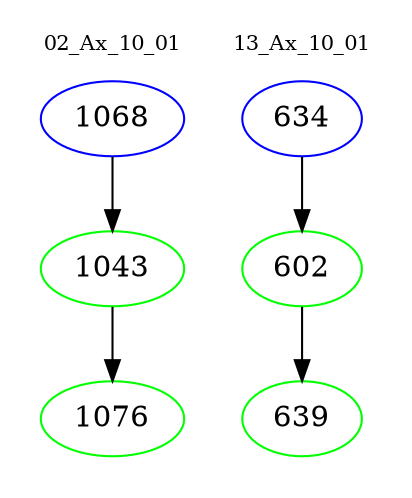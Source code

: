 digraph{
subgraph cluster_0 {
color = white
label = "02_Ax_10_01";
fontsize=10;
T0_1068 [label="1068", color="blue"]
T0_1068 -> T0_1043 [color="black"]
T0_1043 [label="1043", color="green"]
T0_1043 -> T0_1076 [color="black"]
T0_1076 [label="1076", color="green"]
}
subgraph cluster_1 {
color = white
label = "13_Ax_10_01";
fontsize=10;
T1_634 [label="634", color="blue"]
T1_634 -> T1_602 [color="black"]
T1_602 [label="602", color="green"]
T1_602 -> T1_639 [color="black"]
T1_639 [label="639", color="green"]
}
}
